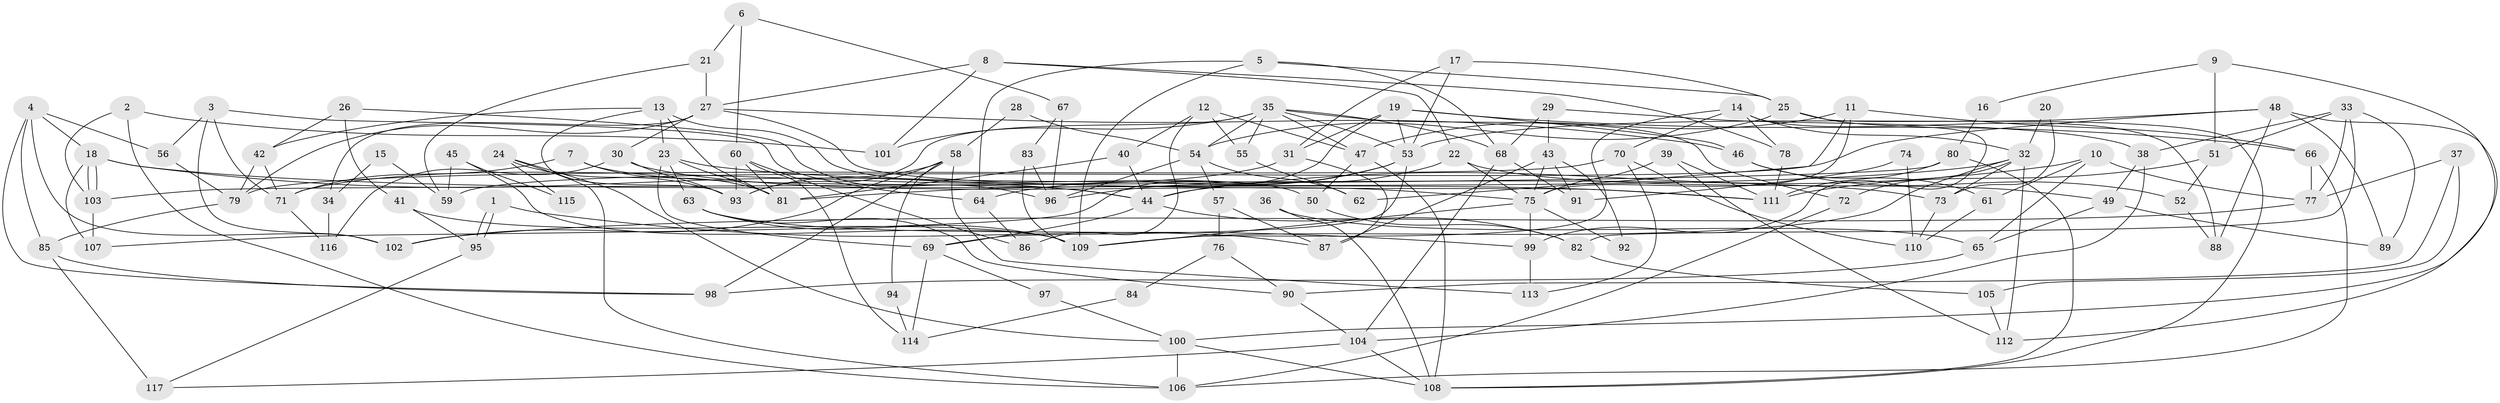 // coarse degree distribution, {2: 0.10869565217391304, 4: 0.1956521739130435, 5: 0.06521739130434782, 7: 0.06521739130434782, 3: 0.1956521739130435, 6: 0.17391304347826086, 10: 0.043478260869565216, 8: 0.06521739130434782, 9: 0.06521739130434782, 12: 0.021739130434782608}
// Generated by graph-tools (version 1.1) at 2025/53/03/04/25 21:53:16]
// undirected, 117 vertices, 234 edges
graph export_dot {
graph [start="1"]
  node [color=gray90,style=filled];
  1;
  2;
  3;
  4;
  5;
  6;
  7;
  8;
  9;
  10;
  11;
  12;
  13;
  14;
  15;
  16;
  17;
  18;
  19;
  20;
  21;
  22;
  23;
  24;
  25;
  26;
  27;
  28;
  29;
  30;
  31;
  32;
  33;
  34;
  35;
  36;
  37;
  38;
  39;
  40;
  41;
  42;
  43;
  44;
  45;
  46;
  47;
  48;
  49;
  50;
  51;
  52;
  53;
  54;
  55;
  56;
  57;
  58;
  59;
  60;
  61;
  62;
  63;
  64;
  65;
  66;
  67;
  68;
  69;
  70;
  71;
  72;
  73;
  74;
  75;
  76;
  77;
  78;
  79;
  80;
  81;
  82;
  83;
  84;
  85;
  86;
  87;
  88;
  89;
  90;
  91;
  92;
  93;
  94;
  95;
  96;
  97;
  98;
  99;
  100;
  101;
  102;
  103;
  104;
  105;
  106;
  107;
  108;
  109;
  110;
  111;
  112;
  113;
  114;
  115;
  116;
  117;
  1 -- 95;
  1 -- 95;
  1 -- 99;
  2 -- 106;
  2 -- 103;
  2 -- 101;
  3 -- 71;
  3 -- 64;
  3 -- 56;
  3 -- 102;
  4 -- 85;
  4 -- 18;
  4 -- 56;
  4 -- 98;
  4 -- 102;
  5 -- 25;
  5 -- 68;
  5 -- 64;
  5 -- 109;
  6 -- 60;
  6 -- 67;
  6 -- 21;
  7 -- 81;
  7 -- 44;
  7 -- 71;
  8 -- 27;
  8 -- 101;
  8 -- 22;
  8 -- 78;
  9 -- 100;
  9 -- 51;
  9 -- 16;
  10 -- 65;
  10 -- 44;
  10 -- 61;
  10 -- 77;
  11 -- 66;
  11 -- 75;
  11 -- 47;
  11 -- 62;
  12 -- 47;
  12 -- 55;
  12 -- 40;
  12 -- 86;
  13 -- 81;
  13 -- 93;
  13 -- 23;
  13 -- 42;
  13 -- 50;
  14 -- 70;
  14 -- 32;
  14 -- 78;
  14 -- 88;
  14 -- 109;
  15 -- 59;
  15 -- 34;
  16 -- 80;
  17 -- 25;
  17 -- 53;
  17 -- 31;
  18 -- 44;
  18 -- 103;
  18 -- 103;
  18 -- 107;
  18 -- 111;
  19 -- 46;
  19 -- 53;
  19 -- 31;
  19 -- 66;
  19 -- 107;
  20 -- 73;
  20 -- 32;
  21 -- 27;
  21 -- 59;
  22 -- 49;
  22 -- 44;
  22 -- 75;
  23 -- 73;
  23 -- 63;
  23 -- 69;
  23 -- 81;
  24 -- 100;
  24 -- 106;
  24 -- 93;
  24 -- 115;
  25 -- 54;
  25 -- 108;
  25 -- 99;
  26 -- 42;
  26 -- 41;
  26 -- 96;
  27 -- 79;
  27 -- 111;
  27 -- 30;
  27 -- 34;
  27 -- 46;
  28 -- 58;
  28 -- 54;
  29 -- 43;
  29 -- 68;
  29 -- 38;
  30 -- 75;
  30 -- 93;
  30 -- 116;
  31 -- 71;
  31 -- 87;
  32 -- 109;
  32 -- 81;
  32 -- 72;
  32 -- 73;
  32 -- 112;
  33 -- 82;
  33 -- 77;
  33 -- 38;
  33 -- 51;
  33 -- 89;
  34 -- 116;
  35 -- 93;
  35 -- 53;
  35 -- 47;
  35 -- 54;
  35 -- 55;
  35 -- 68;
  35 -- 72;
  35 -- 101;
  36 -- 65;
  36 -- 108;
  37 -- 77;
  37 -- 90;
  37 -- 105;
  38 -- 49;
  38 -- 104;
  39 -- 75;
  39 -- 111;
  39 -- 112;
  40 -- 44;
  40 -- 81;
  41 -- 95;
  41 -- 109;
  42 -- 71;
  42 -- 79;
  43 -- 87;
  43 -- 75;
  43 -- 91;
  43 -- 92;
  44 -- 82;
  44 -- 69;
  45 -- 109;
  45 -- 59;
  45 -- 115;
  46 -- 52;
  46 -- 61;
  47 -- 50;
  47 -- 108;
  48 -- 112;
  48 -- 53;
  48 -- 59;
  48 -- 88;
  48 -- 89;
  49 -- 89;
  49 -- 65;
  50 -- 82;
  51 -- 111;
  51 -- 52;
  52 -- 88;
  53 -- 64;
  53 -- 69;
  53 -- 96;
  54 -- 96;
  54 -- 57;
  54 -- 62;
  55 -- 62;
  56 -- 79;
  57 -- 87;
  57 -- 76;
  58 -- 93;
  58 -- 102;
  58 -- 94;
  58 -- 98;
  58 -- 113;
  60 -- 81;
  60 -- 93;
  60 -- 86;
  60 -- 114;
  61 -- 110;
  63 -- 109;
  63 -- 87;
  63 -- 90;
  64 -- 86;
  65 -- 98;
  66 -- 77;
  66 -- 106;
  67 -- 96;
  67 -- 83;
  68 -- 104;
  68 -- 91;
  69 -- 97;
  69 -- 114;
  70 -- 113;
  70 -- 79;
  70 -- 110;
  71 -- 116;
  72 -- 106;
  73 -- 110;
  74 -- 91;
  74 -- 110;
  75 -- 109;
  75 -- 92;
  75 -- 99;
  76 -- 90;
  76 -- 84;
  77 -- 102;
  78 -- 111;
  79 -- 85;
  80 -- 103;
  80 -- 111;
  80 -- 108;
  82 -- 105;
  83 -- 96;
  83 -- 109;
  84 -- 114;
  85 -- 98;
  85 -- 117;
  90 -- 104;
  94 -- 114;
  95 -- 117;
  97 -- 100;
  99 -- 113;
  100 -- 108;
  100 -- 106;
  103 -- 107;
  104 -- 108;
  104 -- 117;
  105 -- 112;
}
